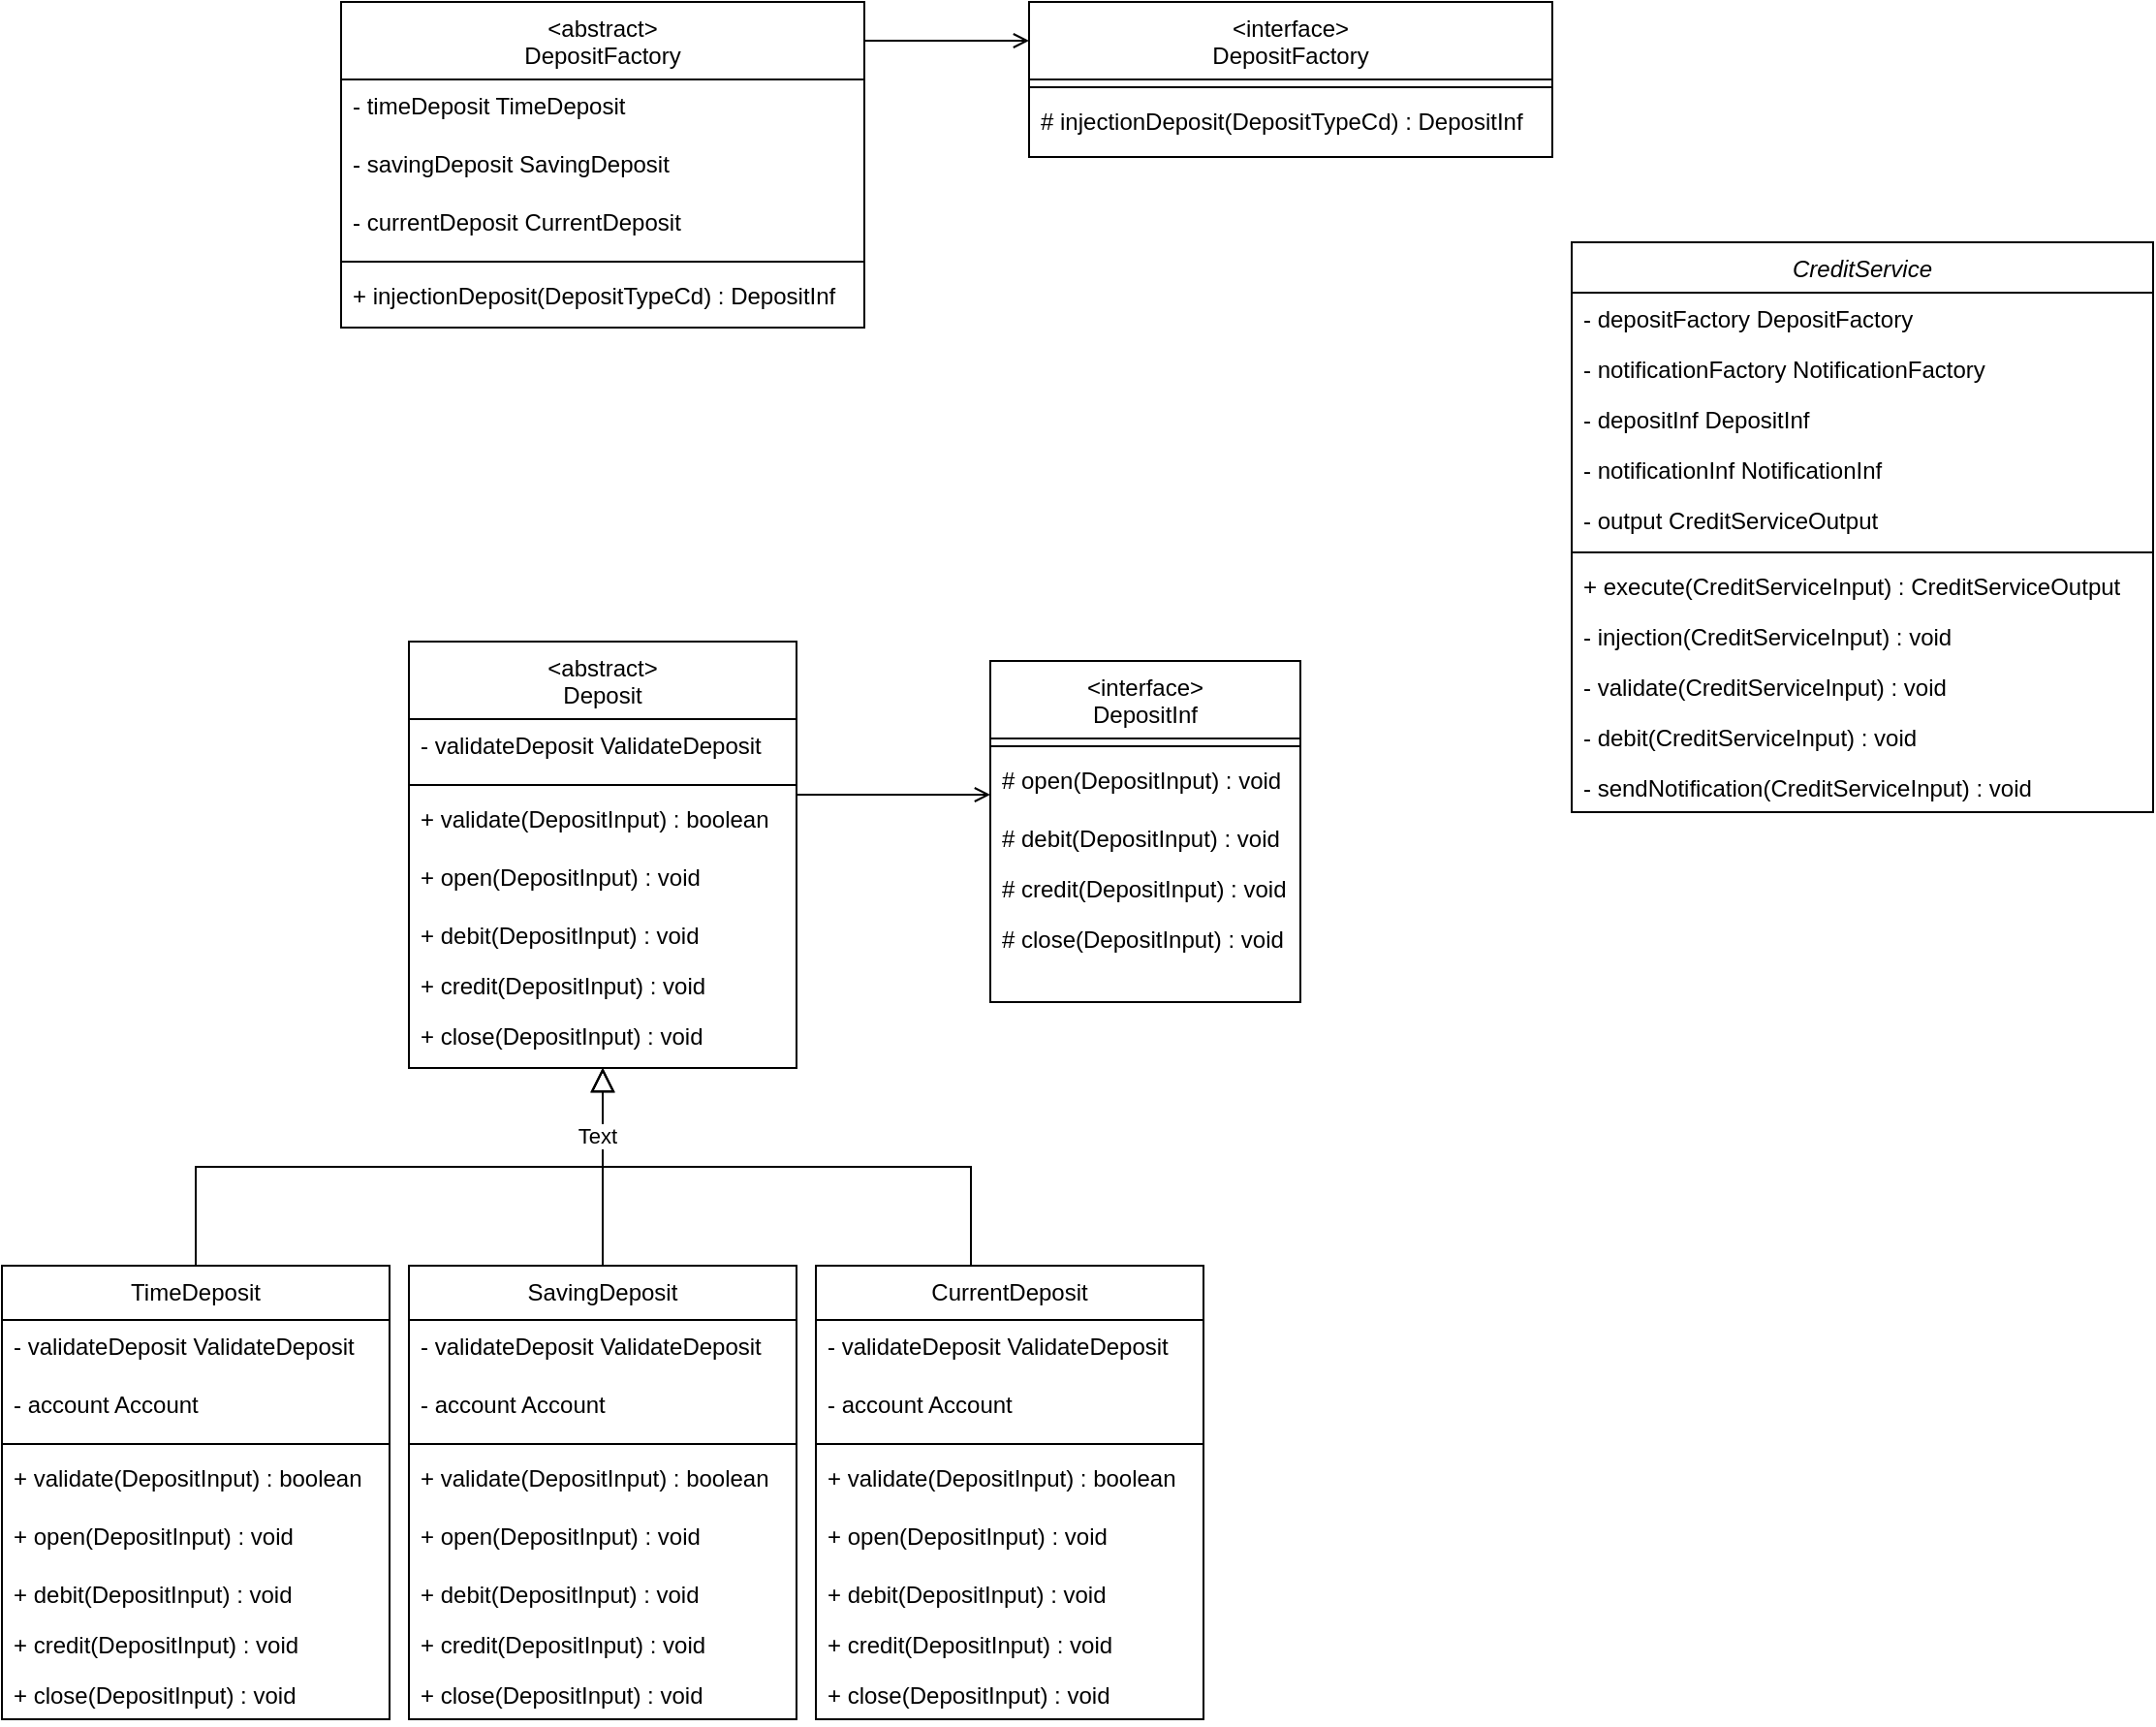 <mxfile version="24.8.6">
  <diagram id="C5RBs43oDa-KdzZeNtuy" name="Page-1">
    <mxGraphModel dx="1674" dy="746" grid="1" gridSize="10" guides="1" tooltips="1" connect="1" arrows="1" fold="1" page="1" pageScale="1" pageWidth="827" pageHeight="1169" math="0" shadow="0">
      <root>
        <mxCell id="WIyWlLk6GJQsqaUBKTNV-0" />
        <mxCell id="WIyWlLk6GJQsqaUBKTNV-1" parent="WIyWlLk6GJQsqaUBKTNV-0" />
        <mxCell id="zkfFHV4jXpPFQw0GAbJ--12" value="" style="endArrow=block;endSize=10;endFill=0;shadow=0;strokeWidth=1;rounded=0;curved=0;edgeStyle=elbowEdgeStyle;elbow=vertical;" parent="WIyWlLk6GJQsqaUBKTNV-1" edge="1">
          <mxGeometry width="160" relative="1" as="geometry">
            <mxPoint x="150" y="712" as="sourcePoint" />
            <mxPoint x="360" y="610" as="targetPoint" />
          </mxGeometry>
        </mxCell>
        <mxCell id="zkfFHV4jXpPFQw0GAbJ--16" value="" style="endArrow=block;endSize=10;endFill=0;shadow=0;strokeWidth=1;rounded=0;curved=0;edgeStyle=elbowEdgeStyle;elbow=vertical;" parent="WIyWlLk6GJQsqaUBKTNV-1" edge="1">
          <mxGeometry width="160" relative="1" as="geometry">
            <mxPoint x="360" y="712" as="sourcePoint" />
            <mxPoint x="360" y="610" as="targetPoint" />
          </mxGeometry>
        </mxCell>
        <mxCell id="zkfFHV4jXpPFQw0GAbJ--17" value="&lt;interface&gt;&#xa;DepositInf" style="swimlane;fontStyle=0;align=center;verticalAlign=top;childLayout=stackLayout;horizontal=1;startSize=40;horizontalStack=0;resizeParent=1;resizeLast=0;collapsible=1;marginBottom=0;rounded=0;shadow=0;strokeWidth=1;" parent="WIyWlLk6GJQsqaUBKTNV-1" vertex="1">
          <mxGeometry x="560" y="400" width="160" height="176" as="geometry">
            <mxRectangle x="550" y="140" width="160" height="26" as="alternateBounds" />
          </mxGeometry>
        </mxCell>
        <mxCell id="zkfFHV4jXpPFQw0GAbJ--23" value="" style="line;html=1;strokeWidth=1;align=left;verticalAlign=middle;spacingTop=-1;spacingLeft=3;spacingRight=3;rotatable=0;labelPosition=right;points=[];portConstraint=eastwest;" parent="zkfFHV4jXpPFQw0GAbJ--17" vertex="1">
          <mxGeometry y="40" width="160" height="8" as="geometry" />
        </mxCell>
        <mxCell id="zkfFHV4jXpPFQw0GAbJ--25" value="# open(DepositInput) : void" style="text;align=left;verticalAlign=top;spacingLeft=4;spacingRight=4;overflow=hidden;rotatable=0;points=[[0,0.5],[1,0.5]];portConstraint=eastwest;" parent="zkfFHV4jXpPFQw0GAbJ--17" vertex="1">
          <mxGeometry y="48" width="160" height="30" as="geometry" />
        </mxCell>
        <mxCell id="3LZqjHJcIQm1LX7fgQcq-27" value="# debit(DepositInput) : void" style="text;align=left;verticalAlign=top;spacingLeft=4;spacingRight=4;overflow=hidden;rotatable=0;points=[[0,0.5],[1,0.5]];portConstraint=eastwest;" parent="zkfFHV4jXpPFQw0GAbJ--17" vertex="1">
          <mxGeometry y="78" width="160" height="26" as="geometry" />
        </mxCell>
        <mxCell id="3LZqjHJcIQm1LX7fgQcq-28" value="# credit(DepositInput) : void" style="text;align=left;verticalAlign=top;spacingLeft=4;spacingRight=4;overflow=hidden;rotatable=0;points=[[0,0.5],[1,0.5]];portConstraint=eastwest;" parent="zkfFHV4jXpPFQw0GAbJ--17" vertex="1">
          <mxGeometry y="104" width="160" height="26" as="geometry" />
        </mxCell>
        <mxCell id="3LZqjHJcIQm1LX7fgQcq-29" value="# close(DepositInput) : void" style="text;align=left;verticalAlign=top;spacingLeft=4;spacingRight=4;overflow=hidden;rotatable=0;points=[[0,0.5],[1,0.5]];portConstraint=eastwest;" parent="zkfFHV4jXpPFQw0GAbJ--17" vertex="1">
          <mxGeometry y="130" width="160" height="26" as="geometry" />
        </mxCell>
        <mxCell id="zkfFHV4jXpPFQw0GAbJ--26" value="" style="endArrow=open;shadow=0;strokeWidth=1;rounded=0;curved=0;endFill=1;edgeStyle=elbowEdgeStyle;elbow=vertical;" parent="WIyWlLk6GJQsqaUBKTNV-1" target="zkfFHV4jXpPFQw0GAbJ--17" edge="1">
          <mxGeometry x="0.5" y="41" relative="1" as="geometry">
            <mxPoint x="460" y="469" as="sourcePoint" />
            <mxPoint x="620" y="472" as="targetPoint" />
            <mxPoint x="-40" y="32" as="offset" />
          </mxGeometry>
        </mxCell>
        <mxCell id="3LZqjHJcIQm1LX7fgQcq-3" value="" style="endArrow=block;endSize=10;endFill=0;shadow=0;strokeWidth=1;rounded=0;curved=0;edgeStyle=elbowEdgeStyle;elbow=vertical;exitX=0.5;exitY=0;exitDx=0;exitDy=0;" parent="WIyWlLk6GJQsqaUBKTNV-1" edge="1">
          <mxGeometry width="160" relative="1" as="geometry">
            <mxPoint x="550" y="712" as="sourcePoint" />
            <mxPoint x="360" y="610" as="targetPoint" />
          </mxGeometry>
        </mxCell>
        <mxCell id="3LZqjHJcIQm1LX7fgQcq-37" value="Text" style="edgeLabel;html=1;align=center;verticalAlign=middle;resizable=0;points=[];" parent="3LZqjHJcIQm1LX7fgQcq-3" vertex="1" connectable="0">
          <mxGeometry x="0.76" y="3" relative="1" as="geometry">
            <mxPoint as="offset" />
          </mxGeometry>
        </mxCell>
        <mxCell id="3LZqjHJcIQm1LX7fgQcq-17" value="CreditService" style="swimlane;fontStyle=2;align=center;verticalAlign=top;childLayout=stackLayout;horizontal=1;startSize=26;horizontalStack=0;resizeParent=1;resizeLast=0;collapsible=1;marginBottom=0;rounded=0;shadow=0;strokeWidth=1;" parent="WIyWlLk6GJQsqaUBKTNV-1" vertex="1">
          <mxGeometry x="860" y="184" width="300" height="294" as="geometry">
            <mxRectangle x="230" y="140" width="160" height="26" as="alternateBounds" />
          </mxGeometry>
        </mxCell>
        <mxCell id="3LZqjHJcIQm1LX7fgQcq-18" value="- depositFactory DepositFactory" style="text;align=left;verticalAlign=top;spacingLeft=4;spacingRight=4;overflow=hidden;rotatable=0;points=[[0,0.5],[1,0.5]];portConstraint=eastwest;" parent="3LZqjHJcIQm1LX7fgQcq-17" vertex="1">
          <mxGeometry y="26" width="300" height="26" as="geometry" />
        </mxCell>
        <mxCell id="WZaUHBR76A8xfNgZj9Hr-51" value="- notificationFactory NotificationFactory" style="text;align=left;verticalAlign=top;spacingLeft=4;spacingRight=4;overflow=hidden;rotatable=0;points=[[0,0.5],[1,0.5]];portConstraint=eastwest;" vertex="1" parent="3LZqjHJcIQm1LX7fgQcq-17">
          <mxGeometry y="52" width="300" height="26" as="geometry" />
        </mxCell>
        <mxCell id="3LZqjHJcIQm1LX7fgQcq-22" value="- depositInf DepositInf" style="text;align=left;verticalAlign=top;spacingLeft=4;spacingRight=4;overflow=hidden;rotatable=0;points=[[0,0.5],[1,0.5]];portConstraint=eastwest;" parent="3LZqjHJcIQm1LX7fgQcq-17" vertex="1">
          <mxGeometry y="78" width="300" height="26" as="geometry" />
        </mxCell>
        <mxCell id="WZaUHBR76A8xfNgZj9Hr-52" value="- notificationInf NotificationInf" style="text;align=left;verticalAlign=top;spacingLeft=4;spacingRight=4;overflow=hidden;rotatable=0;points=[[0,0.5],[1,0.5]];portConstraint=eastwest;" vertex="1" parent="3LZqjHJcIQm1LX7fgQcq-17">
          <mxGeometry y="104" width="300" height="26" as="geometry" />
        </mxCell>
        <mxCell id="WZaUHBR76A8xfNgZj9Hr-53" value="- output CreditServiceOutput" style="text;align=left;verticalAlign=top;spacingLeft=4;spacingRight=4;overflow=hidden;rotatable=0;points=[[0,0.5],[1,0.5]];portConstraint=eastwest;" vertex="1" parent="3LZqjHJcIQm1LX7fgQcq-17">
          <mxGeometry y="130" width="300" height="26" as="geometry" />
        </mxCell>
        <mxCell id="3LZqjHJcIQm1LX7fgQcq-19" value="" style="line;html=1;strokeWidth=1;align=left;verticalAlign=middle;spacingTop=-1;spacingLeft=3;spacingRight=3;rotatable=0;labelPosition=right;points=[];portConstraint=eastwest;" parent="3LZqjHJcIQm1LX7fgQcq-17" vertex="1">
          <mxGeometry y="156" width="300" height="8" as="geometry" />
        </mxCell>
        <mxCell id="3LZqjHJcIQm1LX7fgQcq-20" value="+ execute(CreditServiceInput) : CreditServiceOutput" style="text;align=left;verticalAlign=top;spacingLeft=4;spacingRight=4;overflow=hidden;rotatable=0;points=[[0,0.5],[1,0.5]];portConstraint=eastwest;" parent="3LZqjHJcIQm1LX7fgQcq-17" vertex="1">
          <mxGeometry y="164" width="300" height="26" as="geometry" />
        </mxCell>
        <mxCell id="WZaUHBR76A8xfNgZj9Hr-0" value="- injection(CreditServiceInput) : void" style="text;align=left;verticalAlign=top;spacingLeft=4;spacingRight=4;overflow=hidden;rotatable=0;points=[[0,0.5],[1,0.5]];portConstraint=eastwest;" vertex="1" parent="3LZqjHJcIQm1LX7fgQcq-17">
          <mxGeometry y="190" width="300" height="26" as="geometry" />
        </mxCell>
        <mxCell id="3LZqjHJcIQm1LX7fgQcq-23" value="- validate(CreditServiceInput) : void" style="text;align=left;verticalAlign=top;spacingLeft=4;spacingRight=4;overflow=hidden;rotatable=0;points=[[0,0.5],[1,0.5]];portConstraint=eastwest;" parent="3LZqjHJcIQm1LX7fgQcq-17" vertex="1">
          <mxGeometry y="216" width="300" height="26" as="geometry" />
        </mxCell>
        <mxCell id="WZaUHBR76A8xfNgZj9Hr-1" value="- debit(CreditServiceInput) : void" style="text;align=left;verticalAlign=top;spacingLeft=4;spacingRight=4;overflow=hidden;rotatable=0;points=[[0,0.5],[1,0.5]];portConstraint=eastwest;" vertex="1" parent="3LZqjHJcIQm1LX7fgQcq-17">
          <mxGeometry y="242" width="300" height="26" as="geometry" />
        </mxCell>
        <mxCell id="3LZqjHJcIQm1LX7fgQcq-21" value="- sendNotification(CreditServiceInput) : void" style="text;align=left;verticalAlign=top;spacingLeft=4;spacingRight=4;overflow=hidden;rotatable=0;points=[[0,0.5],[1,0.5]];portConstraint=eastwest;" parent="3LZqjHJcIQm1LX7fgQcq-17" vertex="1">
          <mxGeometry y="268" width="300" height="26" as="geometry" />
        </mxCell>
        <mxCell id="WZaUHBR76A8xfNgZj9Hr-2" value="&lt;abstract&gt;&#xa;Deposit" style="swimlane;fontStyle=0;align=center;verticalAlign=top;childLayout=stackLayout;horizontal=1;startSize=40;horizontalStack=0;resizeParent=1;resizeLast=0;collapsible=1;marginBottom=0;rounded=0;shadow=0;strokeWidth=1;" vertex="1" parent="WIyWlLk6GJQsqaUBKTNV-1">
          <mxGeometry x="260" y="390" width="200" height="220" as="geometry">
            <mxRectangle x="550" y="140" width="160" height="26" as="alternateBounds" />
          </mxGeometry>
        </mxCell>
        <mxCell id="WZaUHBR76A8xfNgZj9Hr-9" value="- validateDeposit ValidateDeposit" style="text;align=left;verticalAlign=top;spacingLeft=4;spacingRight=4;overflow=hidden;rotatable=0;points=[[0,0.5],[1,0.5]];portConstraint=eastwest;" vertex="1" parent="WZaUHBR76A8xfNgZj9Hr-2">
          <mxGeometry y="40" width="200" height="30" as="geometry" />
        </mxCell>
        <mxCell id="WZaUHBR76A8xfNgZj9Hr-3" value="" style="line;html=1;strokeWidth=1;align=left;verticalAlign=middle;spacingTop=-1;spacingLeft=3;spacingRight=3;rotatable=0;labelPosition=right;points=[];portConstraint=eastwest;" vertex="1" parent="WZaUHBR76A8xfNgZj9Hr-2">
          <mxGeometry y="70" width="200" height="8" as="geometry" />
        </mxCell>
        <mxCell id="WZaUHBR76A8xfNgZj9Hr-8" value="+ validate(DepositInput) : boolean" style="text;align=left;verticalAlign=top;spacingLeft=4;spacingRight=4;overflow=hidden;rotatable=0;points=[[0,0.5],[1,0.5]];portConstraint=eastwest;" vertex="1" parent="WZaUHBR76A8xfNgZj9Hr-2">
          <mxGeometry y="78" width="200" height="30" as="geometry" />
        </mxCell>
        <mxCell id="WZaUHBR76A8xfNgZj9Hr-4" value="+ open(DepositInput) : void" style="text;align=left;verticalAlign=top;spacingLeft=4;spacingRight=4;overflow=hidden;rotatable=0;points=[[0,0.5],[1,0.5]];portConstraint=eastwest;" vertex="1" parent="WZaUHBR76A8xfNgZj9Hr-2">
          <mxGeometry y="108" width="200" height="30" as="geometry" />
        </mxCell>
        <mxCell id="WZaUHBR76A8xfNgZj9Hr-5" value="+ debit(DepositInput) : void" style="text;align=left;verticalAlign=top;spacingLeft=4;spacingRight=4;overflow=hidden;rotatable=0;points=[[0,0.5],[1,0.5]];portConstraint=eastwest;" vertex="1" parent="WZaUHBR76A8xfNgZj9Hr-2">
          <mxGeometry y="138" width="200" height="26" as="geometry" />
        </mxCell>
        <mxCell id="WZaUHBR76A8xfNgZj9Hr-6" value="+ credit(DepositInput) : void" style="text;align=left;verticalAlign=top;spacingLeft=4;spacingRight=4;overflow=hidden;rotatable=0;points=[[0,0.5],[1,0.5]];portConstraint=eastwest;" vertex="1" parent="WZaUHBR76A8xfNgZj9Hr-2">
          <mxGeometry y="164" width="200" height="26" as="geometry" />
        </mxCell>
        <mxCell id="WZaUHBR76A8xfNgZj9Hr-7" value="+ close(DepositInput) : void" style="text;align=left;verticalAlign=top;spacingLeft=4;spacingRight=4;overflow=hidden;rotatable=0;points=[[0,0.5],[1,0.5]];portConstraint=eastwest;" vertex="1" parent="WZaUHBR76A8xfNgZj9Hr-2">
          <mxGeometry y="190" width="200" height="26" as="geometry" />
        </mxCell>
        <mxCell id="WZaUHBR76A8xfNgZj9Hr-10" value="SavingDeposit" style="swimlane;fontStyle=0;align=center;verticalAlign=top;childLayout=stackLayout;horizontal=1;startSize=28;horizontalStack=0;resizeParent=1;resizeLast=0;collapsible=1;marginBottom=0;rounded=0;shadow=0;strokeWidth=1;" vertex="1" parent="WIyWlLk6GJQsqaUBKTNV-1">
          <mxGeometry x="260" y="712" width="200" height="234" as="geometry">
            <mxRectangle x="550" y="140" width="160" height="26" as="alternateBounds" />
          </mxGeometry>
        </mxCell>
        <mxCell id="WZaUHBR76A8xfNgZj9Hr-11" value="- validateDeposit ValidateDeposit" style="text;align=left;verticalAlign=top;spacingLeft=4;spacingRight=4;overflow=hidden;rotatable=0;points=[[0,0.5],[1,0.5]];portConstraint=eastwest;" vertex="1" parent="WZaUHBR76A8xfNgZj9Hr-10">
          <mxGeometry y="28" width="200" height="30" as="geometry" />
        </mxCell>
        <mxCell id="WZaUHBR76A8xfNgZj9Hr-19" value="- account Account" style="text;align=left;verticalAlign=top;spacingLeft=4;spacingRight=4;overflow=hidden;rotatable=0;points=[[0,0.5],[1,0.5]];portConstraint=eastwest;" vertex="1" parent="WZaUHBR76A8xfNgZj9Hr-10">
          <mxGeometry y="58" width="200" height="30" as="geometry" />
        </mxCell>
        <mxCell id="WZaUHBR76A8xfNgZj9Hr-12" value="" style="line;html=1;strokeWidth=1;align=left;verticalAlign=middle;spacingTop=-1;spacingLeft=3;spacingRight=3;rotatable=0;labelPosition=right;points=[];portConstraint=eastwest;" vertex="1" parent="WZaUHBR76A8xfNgZj9Hr-10">
          <mxGeometry y="88" width="200" height="8" as="geometry" />
        </mxCell>
        <mxCell id="WZaUHBR76A8xfNgZj9Hr-13" value="+ validate(DepositInput) : boolean" style="text;align=left;verticalAlign=top;spacingLeft=4;spacingRight=4;overflow=hidden;rotatable=0;points=[[0,0.5],[1,0.5]];portConstraint=eastwest;" vertex="1" parent="WZaUHBR76A8xfNgZj9Hr-10">
          <mxGeometry y="96" width="200" height="30" as="geometry" />
        </mxCell>
        <mxCell id="WZaUHBR76A8xfNgZj9Hr-14" value="+ open(DepositInput) : void" style="text;align=left;verticalAlign=top;spacingLeft=4;spacingRight=4;overflow=hidden;rotatable=0;points=[[0,0.5],[1,0.5]];portConstraint=eastwest;" vertex="1" parent="WZaUHBR76A8xfNgZj9Hr-10">
          <mxGeometry y="126" width="200" height="30" as="geometry" />
        </mxCell>
        <mxCell id="WZaUHBR76A8xfNgZj9Hr-15" value="+ debit(DepositInput) : void" style="text;align=left;verticalAlign=top;spacingLeft=4;spacingRight=4;overflow=hidden;rotatable=0;points=[[0,0.5],[1,0.5]];portConstraint=eastwest;" vertex="1" parent="WZaUHBR76A8xfNgZj9Hr-10">
          <mxGeometry y="156" width="200" height="26" as="geometry" />
        </mxCell>
        <mxCell id="WZaUHBR76A8xfNgZj9Hr-16" value="+ credit(DepositInput) : void" style="text;align=left;verticalAlign=top;spacingLeft=4;spacingRight=4;overflow=hidden;rotatable=0;points=[[0,0.5],[1,0.5]];portConstraint=eastwest;" vertex="1" parent="WZaUHBR76A8xfNgZj9Hr-10">
          <mxGeometry y="182" width="200" height="26" as="geometry" />
        </mxCell>
        <mxCell id="WZaUHBR76A8xfNgZj9Hr-17" value="+ close(DepositInput) : void" style="text;align=left;verticalAlign=top;spacingLeft=4;spacingRight=4;overflow=hidden;rotatable=0;points=[[0,0.5],[1,0.5]];portConstraint=eastwest;" vertex="1" parent="WZaUHBR76A8xfNgZj9Hr-10">
          <mxGeometry y="208" width="200" height="26" as="geometry" />
        </mxCell>
        <mxCell id="WZaUHBR76A8xfNgZj9Hr-20" value="TimeDeposit" style="swimlane;fontStyle=0;align=center;verticalAlign=top;childLayout=stackLayout;horizontal=1;startSize=28;horizontalStack=0;resizeParent=1;resizeLast=0;collapsible=1;marginBottom=0;rounded=0;shadow=0;strokeWidth=1;" vertex="1" parent="WIyWlLk6GJQsqaUBKTNV-1">
          <mxGeometry x="50" y="712" width="200" height="234" as="geometry">
            <mxRectangle x="550" y="140" width="160" height="26" as="alternateBounds" />
          </mxGeometry>
        </mxCell>
        <mxCell id="WZaUHBR76A8xfNgZj9Hr-21" value="- validateDeposit ValidateDeposit" style="text;align=left;verticalAlign=top;spacingLeft=4;spacingRight=4;overflow=hidden;rotatable=0;points=[[0,0.5],[1,0.5]];portConstraint=eastwest;" vertex="1" parent="WZaUHBR76A8xfNgZj9Hr-20">
          <mxGeometry y="28" width="200" height="30" as="geometry" />
        </mxCell>
        <mxCell id="WZaUHBR76A8xfNgZj9Hr-22" value="- account Account" style="text;align=left;verticalAlign=top;spacingLeft=4;spacingRight=4;overflow=hidden;rotatable=0;points=[[0,0.5],[1,0.5]];portConstraint=eastwest;" vertex="1" parent="WZaUHBR76A8xfNgZj9Hr-20">
          <mxGeometry y="58" width="200" height="30" as="geometry" />
        </mxCell>
        <mxCell id="WZaUHBR76A8xfNgZj9Hr-23" value="" style="line;html=1;strokeWidth=1;align=left;verticalAlign=middle;spacingTop=-1;spacingLeft=3;spacingRight=3;rotatable=0;labelPosition=right;points=[];portConstraint=eastwest;" vertex="1" parent="WZaUHBR76A8xfNgZj9Hr-20">
          <mxGeometry y="88" width="200" height="8" as="geometry" />
        </mxCell>
        <mxCell id="WZaUHBR76A8xfNgZj9Hr-24" value="+ validate(DepositInput) : boolean" style="text;align=left;verticalAlign=top;spacingLeft=4;spacingRight=4;overflow=hidden;rotatable=0;points=[[0,0.5],[1,0.5]];portConstraint=eastwest;" vertex="1" parent="WZaUHBR76A8xfNgZj9Hr-20">
          <mxGeometry y="96" width="200" height="30" as="geometry" />
        </mxCell>
        <mxCell id="WZaUHBR76A8xfNgZj9Hr-25" value="+ open(DepositInput) : void" style="text;align=left;verticalAlign=top;spacingLeft=4;spacingRight=4;overflow=hidden;rotatable=0;points=[[0,0.5],[1,0.5]];portConstraint=eastwest;" vertex="1" parent="WZaUHBR76A8xfNgZj9Hr-20">
          <mxGeometry y="126" width="200" height="30" as="geometry" />
        </mxCell>
        <mxCell id="WZaUHBR76A8xfNgZj9Hr-26" value="+ debit(DepositInput) : void" style="text;align=left;verticalAlign=top;spacingLeft=4;spacingRight=4;overflow=hidden;rotatable=0;points=[[0,0.5],[1,0.5]];portConstraint=eastwest;" vertex="1" parent="WZaUHBR76A8xfNgZj9Hr-20">
          <mxGeometry y="156" width="200" height="26" as="geometry" />
        </mxCell>
        <mxCell id="WZaUHBR76A8xfNgZj9Hr-27" value="+ credit(DepositInput) : void" style="text;align=left;verticalAlign=top;spacingLeft=4;spacingRight=4;overflow=hidden;rotatable=0;points=[[0,0.5],[1,0.5]];portConstraint=eastwest;" vertex="1" parent="WZaUHBR76A8xfNgZj9Hr-20">
          <mxGeometry y="182" width="200" height="26" as="geometry" />
        </mxCell>
        <mxCell id="WZaUHBR76A8xfNgZj9Hr-28" value="+ close(DepositInput) : void" style="text;align=left;verticalAlign=top;spacingLeft=4;spacingRight=4;overflow=hidden;rotatable=0;points=[[0,0.5],[1,0.5]];portConstraint=eastwest;" vertex="1" parent="WZaUHBR76A8xfNgZj9Hr-20">
          <mxGeometry y="208" width="200" height="26" as="geometry" />
        </mxCell>
        <mxCell id="WZaUHBR76A8xfNgZj9Hr-29" value="CurrentDeposit" style="swimlane;fontStyle=0;align=center;verticalAlign=top;childLayout=stackLayout;horizontal=1;startSize=28;horizontalStack=0;resizeParent=1;resizeLast=0;collapsible=1;marginBottom=0;rounded=0;shadow=0;strokeWidth=1;" vertex="1" parent="WIyWlLk6GJQsqaUBKTNV-1">
          <mxGeometry x="470" y="712" width="200" height="234" as="geometry">
            <mxRectangle x="550" y="140" width="160" height="26" as="alternateBounds" />
          </mxGeometry>
        </mxCell>
        <mxCell id="WZaUHBR76A8xfNgZj9Hr-30" value="- validateDeposit ValidateDeposit" style="text;align=left;verticalAlign=top;spacingLeft=4;spacingRight=4;overflow=hidden;rotatable=0;points=[[0,0.5],[1,0.5]];portConstraint=eastwest;" vertex="1" parent="WZaUHBR76A8xfNgZj9Hr-29">
          <mxGeometry y="28" width="200" height="30" as="geometry" />
        </mxCell>
        <mxCell id="WZaUHBR76A8xfNgZj9Hr-31" value="- account Account" style="text;align=left;verticalAlign=top;spacingLeft=4;spacingRight=4;overflow=hidden;rotatable=0;points=[[0,0.5],[1,0.5]];portConstraint=eastwest;" vertex="1" parent="WZaUHBR76A8xfNgZj9Hr-29">
          <mxGeometry y="58" width="200" height="30" as="geometry" />
        </mxCell>
        <mxCell id="WZaUHBR76A8xfNgZj9Hr-32" value="" style="line;html=1;strokeWidth=1;align=left;verticalAlign=middle;spacingTop=-1;spacingLeft=3;spacingRight=3;rotatable=0;labelPosition=right;points=[];portConstraint=eastwest;" vertex="1" parent="WZaUHBR76A8xfNgZj9Hr-29">
          <mxGeometry y="88" width="200" height="8" as="geometry" />
        </mxCell>
        <mxCell id="WZaUHBR76A8xfNgZj9Hr-33" value="+ validate(DepositInput) : boolean" style="text;align=left;verticalAlign=top;spacingLeft=4;spacingRight=4;overflow=hidden;rotatable=0;points=[[0,0.5],[1,0.5]];portConstraint=eastwest;" vertex="1" parent="WZaUHBR76A8xfNgZj9Hr-29">
          <mxGeometry y="96" width="200" height="30" as="geometry" />
        </mxCell>
        <mxCell id="WZaUHBR76A8xfNgZj9Hr-34" value="+ open(DepositInput) : void" style="text;align=left;verticalAlign=top;spacingLeft=4;spacingRight=4;overflow=hidden;rotatable=0;points=[[0,0.5],[1,0.5]];portConstraint=eastwest;" vertex="1" parent="WZaUHBR76A8xfNgZj9Hr-29">
          <mxGeometry y="126" width="200" height="30" as="geometry" />
        </mxCell>
        <mxCell id="WZaUHBR76A8xfNgZj9Hr-35" value="+ debit(DepositInput) : void" style="text;align=left;verticalAlign=top;spacingLeft=4;spacingRight=4;overflow=hidden;rotatable=0;points=[[0,0.5],[1,0.5]];portConstraint=eastwest;" vertex="1" parent="WZaUHBR76A8xfNgZj9Hr-29">
          <mxGeometry y="156" width="200" height="26" as="geometry" />
        </mxCell>
        <mxCell id="WZaUHBR76A8xfNgZj9Hr-36" value="+ credit(DepositInput) : void" style="text;align=left;verticalAlign=top;spacingLeft=4;spacingRight=4;overflow=hidden;rotatable=0;points=[[0,0.5],[1,0.5]];portConstraint=eastwest;" vertex="1" parent="WZaUHBR76A8xfNgZj9Hr-29">
          <mxGeometry y="182" width="200" height="26" as="geometry" />
        </mxCell>
        <mxCell id="WZaUHBR76A8xfNgZj9Hr-37" value="+ close(DepositInput) : void" style="text;align=left;verticalAlign=top;spacingLeft=4;spacingRight=4;overflow=hidden;rotatable=0;points=[[0,0.5],[1,0.5]];portConstraint=eastwest;" vertex="1" parent="WZaUHBR76A8xfNgZj9Hr-29">
          <mxGeometry y="208" width="200" height="26" as="geometry" />
        </mxCell>
        <mxCell id="WZaUHBR76A8xfNgZj9Hr-38" value="&lt;interface&gt;&#xa;DepositFactory" style="swimlane;fontStyle=0;align=center;verticalAlign=top;childLayout=stackLayout;horizontal=1;startSize=40;horizontalStack=0;resizeParent=1;resizeLast=0;collapsible=1;marginBottom=0;rounded=0;shadow=0;strokeWidth=1;" vertex="1" parent="WIyWlLk6GJQsqaUBKTNV-1">
          <mxGeometry x="580" y="60" width="270" height="80" as="geometry">
            <mxRectangle x="550" y="140" width="160" height="26" as="alternateBounds" />
          </mxGeometry>
        </mxCell>
        <mxCell id="WZaUHBR76A8xfNgZj9Hr-39" value="" style="line;html=1;strokeWidth=1;align=left;verticalAlign=middle;spacingTop=-1;spacingLeft=3;spacingRight=3;rotatable=0;labelPosition=right;points=[];portConstraint=eastwest;" vertex="1" parent="WZaUHBR76A8xfNgZj9Hr-38">
          <mxGeometry y="40" width="270" height="8" as="geometry" />
        </mxCell>
        <mxCell id="WZaUHBR76A8xfNgZj9Hr-40" value="# injectionDeposit(DepositTypeCd) : DepositInf" style="text;align=left;verticalAlign=top;spacingLeft=4;spacingRight=4;overflow=hidden;rotatable=0;points=[[0,0.5],[1,0.5]];portConstraint=eastwest;" vertex="1" parent="WZaUHBR76A8xfNgZj9Hr-38">
          <mxGeometry y="48" width="270" height="30" as="geometry" />
        </mxCell>
        <mxCell id="WZaUHBR76A8xfNgZj9Hr-44" value="&lt;abstract&gt;&#xa;DepositFactory" style="swimlane;fontStyle=0;align=center;verticalAlign=top;childLayout=stackLayout;horizontal=1;startSize=40;horizontalStack=0;resizeParent=1;resizeLast=0;collapsible=1;marginBottom=0;rounded=0;shadow=0;strokeWidth=1;" vertex="1" parent="WIyWlLk6GJQsqaUBKTNV-1">
          <mxGeometry x="225" y="60" width="270" height="168" as="geometry">
            <mxRectangle x="550" y="140" width="160" height="26" as="alternateBounds" />
          </mxGeometry>
        </mxCell>
        <mxCell id="WZaUHBR76A8xfNgZj9Hr-47" value="- timeDeposit TimeDeposit" style="text;align=left;verticalAlign=top;spacingLeft=4;spacingRight=4;overflow=hidden;rotatable=0;points=[[0,0.5],[1,0.5]];portConstraint=eastwest;" vertex="1" parent="WZaUHBR76A8xfNgZj9Hr-44">
          <mxGeometry y="40" width="270" height="30" as="geometry" />
        </mxCell>
        <mxCell id="WZaUHBR76A8xfNgZj9Hr-49" value="- savingDeposit SavingDeposit" style="text;align=left;verticalAlign=top;spacingLeft=4;spacingRight=4;overflow=hidden;rotatable=0;points=[[0,0.5],[1,0.5]];portConstraint=eastwest;" vertex="1" parent="WZaUHBR76A8xfNgZj9Hr-44">
          <mxGeometry y="70" width="270" height="30" as="geometry" />
        </mxCell>
        <mxCell id="WZaUHBR76A8xfNgZj9Hr-48" value="- currentDeposit CurrentDeposit" style="text;align=left;verticalAlign=top;spacingLeft=4;spacingRight=4;overflow=hidden;rotatable=0;points=[[0,0.5],[1,0.5]];portConstraint=eastwest;" vertex="1" parent="WZaUHBR76A8xfNgZj9Hr-44">
          <mxGeometry y="100" width="270" height="30" as="geometry" />
        </mxCell>
        <mxCell id="WZaUHBR76A8xfNgZj9Hr-45" value="" style="line;html=1;strokeWidth=1;align=left;verticalAlign=middle;spacingTop=-1;spacingLeft=3;spacingRight=3;rotatable=0;labelPosition=right;points=[];portConstraint=eastwest;" vertex="1" parent="WZaUHBR76A8xfNgZj9Hr-44">
          <mxGeometry y="130" width="270" height="8" as="geometry" />
        </mxCell>
        <mxCell id="WZaUHBR76A8xfNgZj9Hr-46" value="+ injectionDeposit(DepositTypeCd) : DepositInf" style="text;align=left;verticalAlign=top;spacingLeft=4;spacingRight=4;overflow=hidden;rotatable=0;points=[[0,0.5],[1,0.5]];portConstraint=eastwest;" vertex="1" parent="WZaUHBR76A8xfNgZj9Hr-44">
          <mxGeometry y="138" width="270" height="30" as="geometry" />
        </mxCell>
        <mxCell id="WZaUHBR76A8xfNgZj9Hr-50" value="" style="endArrow=open;shadow=0;strokeWidth=1;rounded=0;curved=0;endFill=1;edgeStyle=elbowEdgeStyle;elbow=vertical;entryX=0;entryY=0.25;entryDx=0;entryDy=0;" edge="1" parent="WIyWlLk6GJQsqaUBKTNV-1" target="WZaUHBR76A8xfNgZj9Hr-38">
          <mxGeometry x="0.5" y="41" relative="1" as="geometry">
            <mxPoint x="495" y="80" as="sourcePoint" />
            <mxPoint x="573" y="80" as="targetPoint" />
            <mxPoint x="-40" y="32" as="offset" />
          </mxGeometry>
        </mxCell>
      </root>
    </mxGraphModel>
  </diagram>
</mxfile>
